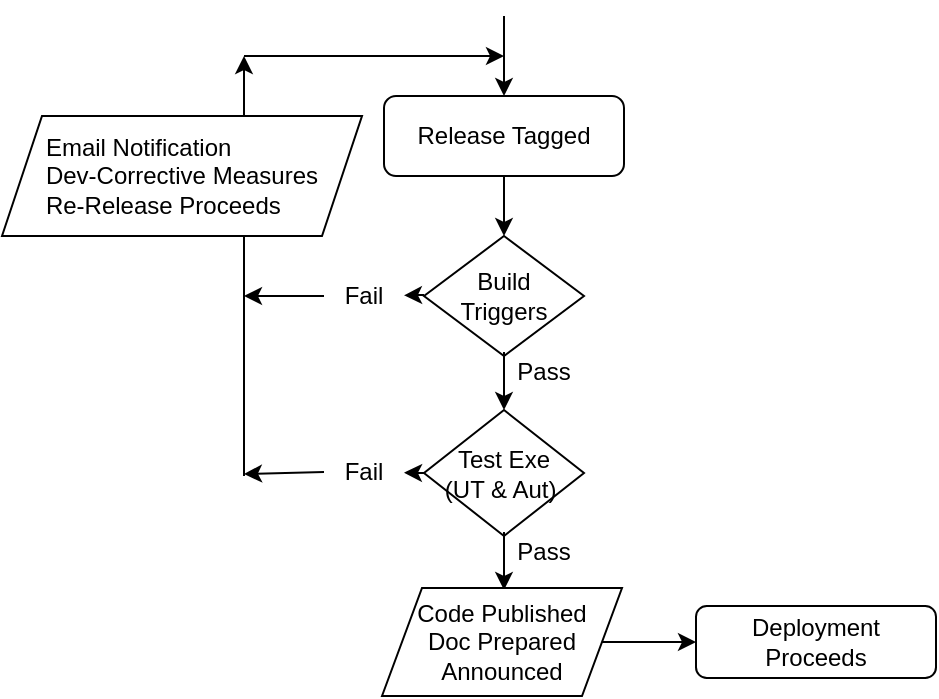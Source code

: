 <mxfile version="14.1.1" type="github">
  <diagram id="p1NDZUugmRPC3CIuM__T" name="Page-1">
    <mxGraphModel dx="782" dy="403" grid="1" gridSize="10" guides="1" tooltips="1" connect="1" arrows="1" fold="1" page="1" pageScale="1" pageWidth="850" pageHeight="1100" math="0" shadow="0">
      <root>
        <mxCell id="0" />
        <mxCell id="1" parent="0" />
        <mxCell id="ZzBIXv_LqXzKwHZhGed1-1" value="Release Tagged" style="rounded=1;whiteSpace=wrap;html=1;" parent="1" vertex="1">
          <mxGeometry x="230" y="70" width="120" height="40" as="geometry" />
        </mxCell>
        <mxCell id="ZzBIXv_LqXzKwHZhGed1-2" value="Build &lt;br&gt;Triggers" style="rhombus;whiteSpace=wrap;html=1;" parent="1" vertex="1">
          <mxGeometry x="250" y="140" width="80" height="60" as="geometry" />
        </mxCell>
        <mxCell id="ZzBIXv_LqXzKwHZhGed1-5" value="" style="endArrow=classic;html=1;exitX=0;exitY=0;exitDx=0;exitDy=0;entryX=0.5;entryY=0;entryDx=0;entryDy=0;" parent="1" source="ZzBIXv_LqXzKwHZhGed1-6" edge="1">
          <mxGeometry width="50" height="50" relative="1" as="geometry">
            <mxPoint x="290" y="167" as="sourcePoint" />
            <mxPoint x="290" y="227" as="targetPoint" />
          </mxGeometry>
        </mxCell>
        <mxCell id="ZzBIXv_LqXzKwHZhGed1-6" value="Pass" style="text;html=1;strokeColor=none;fillColor=none;align=center;verticalAlign=middle;whiteSpace=wrap;rounded=0;" parent="1" vertex="1">
          <mxGeometry x="290" y="198" width="40" height="20" as="geometry" />
        </mxCell>
        <mxCell id="ZzBIXv_LqXzKwHZhGed1-8" value="Test Exe&lt;br&gt;(UT &amp;amp; Aut)&amp;nbsp;" style="rhombus;whiteSpace=wrap;html=1;" parent="1" vertex="1">
          <mxGeometry x="250" y="227" width="80" height="63" as="geometry" />
        </mxCell>
        <mxCell id="ZzBIXv_LqXzKwHZhGed1-9" value="" style="endArrow=classic;html=1;exitX=0;exitY=0;exitDx=0;exitDy=0;entryX=0.5;entryY=0;entryDx=0;entryDy=0;" parent="1" source="ZzBIXv_LqXzKwHZhGed1-10" edge="1">
          <mxGeometry width="50" height="50" relative="1" as="geometry">
            <mxPoint x="290" y="257" as="sourcePoint" />
            <mxPoint x="290" y="317" as="targetPoint" />
          </mxGeometry>
        </mxCell>
        <mxCell id="ZzBIXv_LqXzKwHZhGed1-10" value="Pass" style="text;html=1;strokeColor=none;fillColor=none;align=center;verticalAlign=middle;whiteSpace=wrap;rounded=0;" parent="1" vertex="1">
          <mxGeometry x="290" y="288" width="40" height="20" as="geometry" />
        </mxCell>
        <mxCell id="ZzBIXv_LqXzKwHZhGed1-11" value="Code Published&lt;br&gt;Doc Prepared&lt;br&gt;Announced" style="shape=parallelogram;perimeter=parallelogramPerimeter;whiteSpace=wrap;html=1;fixedSize=1;" parent="1" vertex="1">
          <mxGeometry x="229" y="316" width="120" height="54" as="geometry" />
        </mxCell>
        <mxCell id="ZzBIXv_LqXzKwHZhGed1-12" value="Deployment Proceeds" style="rounded=1;whiteSpace=wrap;html=1;" parent="1" vertex="1">
          <mxGeometry x="386" y="325" width="120" height="36" as="geometry" />
        </mxCell>
        <mxCell id="ZzBIXv_LqXzKwHZhGed1-13" value="" style="endArrow=classic;html=1;exitX=1;exitY=0.5;exitDx=0;exitDy=0;entryX=0;entryY=0.5;entryDx=0;entryDy=0;" parent="1" source="ZzBIXv_LqXzKwHZhGed1-11" target="ZzBIXv_LqXzKwHZhGed1-12" edge="1">
          <mxGeometry width="50" height="50" relative="1" as="geometry">
            <mxPoint x="380" y="230" as="sourcePoint" />
            <mxPoint x="430" y="180" as="targetPoint" />
          </mxGeometry>
        </mxCell>
        <mxCell id="ZzBIXv_LqXzKwHZhGed1-17" value="" style="endArrow=classic;html=1;exitX=0.5;exitY=1;exitDx=0;exitDy=0;entryX=0.5;entryY=0;entryDx=0;entryDy=0;" parent="1" source="ZzBIXv_LqXzKwHZhGed1-1" target="ZzBIXv_LqXzKwHZhGed1-2" edge="1">
          <mxGeometry width="50" height="50" relative="1" as="geometry">
            <mxPoint x="380" y="230" as="sourcePoint" />
            <mxPoint x="430" y="180" as="targetPoint" />
          </mxGeometry>
        </mxCell>
        <mxCell id="ZzBIXv_LqXzKwHZhGed1-18" value="" style="endArrow=classic;html=1;exitX=0;exitY=0.5;exitDx=0;exitDy=0;" parent="1" source="ZzBIXv_LqXzKwHZhGed1-27" edge="1">
          <mxGeometry width="50" height="50" relative="1" as="geometry">
            <mxPoint x="380" y="230" as="sourcePoint" />
            <mxPoint x="160" y="259" as="targetPoint" />
          </mxGeometry>
        </mxCell>
        <mxCell id="ZzBIXv_LqXzKwHZhGed1-20" value="" style="endArrow=classic;html=1;" parent="1" edge="1">
          <mxGeometry width="50" height="50" relative="1" as="geometry">
            <mxPoint x="160" y="260" as="sourcePoint" />
            <mxPoint x="160" y="50" as="targetPoint" />
          </mxGeometry>
        </mxCell>
        <mxCell id="ZzBIXv_LqXzKwHZhGed1-21" value="" style="endArrow=classic;html=1;exitX=0;exitY=0.5;exitDx=0;exitDy=0;" parent="1" source="ZzBIXv_LqXzKwHZhGed1-25" edge="1">
          <mxGeometry width="50" height="50" relative="1" as="geometry">
            <mxPoint x="250" y="169.5" as="sourcePoint" />
            <mxPoint x="160" y="170" as="targetPoint" />
          </mxGeometry>
        </mxCell>
        <mxCell id="ZzBIXv_LqXzKwHZhGed1-22" value="&lt;div style=&quot;text-align: left&quot;&gt;&lt;span&gt;Email Notification&lt;/span&gt;&lt;/div&gt;Dev-Corrective Measures&lt;br&gt;&lt;div style=&quot;text-align: left&quot;&gt;&lt;span&gt;Re-Release Proceeds&lt;/span&gt;&lt;/div&gt;" style="shape=parallelogram;perimeter=parallelogramPerimeter;whiteSpace=wrap;html=1;fixedSize=1;" parent="1" vertex="1">
          <mxGeometry x="39" y="80" width="180" height="60" as="geometry" />
        </mxCell>
        <mxCell id="ZzBIXv_LqXzKwHZhGed1-23" value="" style="endArrow=classic;html=1;" parent="1" target="ZzBIXv_LqXzKwHZhGed1-1" edge="1">
          <mxGeometry width="50" height="50" relative="1" as="geometry">
            <mxPoint x="290" y="30" as="sourcePoint" />
            <mxPoint x="430" y="150" as="targetPoint" />
          </mxGeometry>
        </mxCell>
        <mxCell id="ZzBIXv_LqXzKwHZhGed1-24" value="" style="endArrow=classic;html=1;" parent="1" edge="1">
          <mxGeometry width="50" height="50" relative="1" as="geometry">
            <mxPoint x="160" y="50" as="sourcePoint" />
            <mxPoint x="290" y="50" as="targetPoint" />
          </mxGeometry>
        </mxCell>
        <mxCell id="ZzBIXv_LqXzKwHZhGed1-25" value="Fail" style="text;html=1;strokeColor=none;fillColor=none;align=center;verticalAlign=middle;whiteSpace=wrap;rounded=0;" parent="1" vertex="1">
          <mxGeometry x="200" y="160" width="40" height="20" as="geometry" />
        </mxCell>
        <mxCell id="ZzBIXv_LqXzKwHZhGed1-26" value="" style="endArrow=classic;html=1;exitX=0;exitY=0.5;exitDx=0;exitDy=0;" parent="1" target="ZzBIXv_LqXzKwHZhGed1-25" edge="1">
          <mxGeometry width="50" height="50" relative="1" as="geometry">
            <mxPoint x="250" y="169.5" as="sourcePoint" />
            <mxPoint x="160" y="170" as="targetPoint" />
          </mxGeometry>
        </mxCell>
        <mxCell id="ZzBIXv_LqXzKwHZhGed1-27" value="Fail" style="text;html=1;strokeColor=none;fillColor=none;align=center;verticalAlign=middle;whiteSpace=wrap;rounded=0;" parent="1" vertex="1">
          <mxGeometry x="200" y="248" width="40" height="20" as="geometry" />
        </mxCell>
        <mxCell id="ZzBIXv_LqXzKwHZhGed1-28" value="" style="endArrow=classic;html=1;exitX=0;exitY=0.5;exitDx=0;exitDy=0;" parent="1" source="ZzBIXv_LqXzKwHZhGed1-8" target="ZzBIXv_LqXzKwHZhGed1-27" edge="1">
          <mxGeometry width="50" height="50" relative="1" as="geometry">
            <mxPoint x="250" y="258.5" as="sourcePoint" />
            <mxPoint x="160" y="259" as="targetPoint" />
          </mxGeometry>
        </mxCell>
      </root>
    </mxGraphModel>
  </diagram>
</mxfile>
